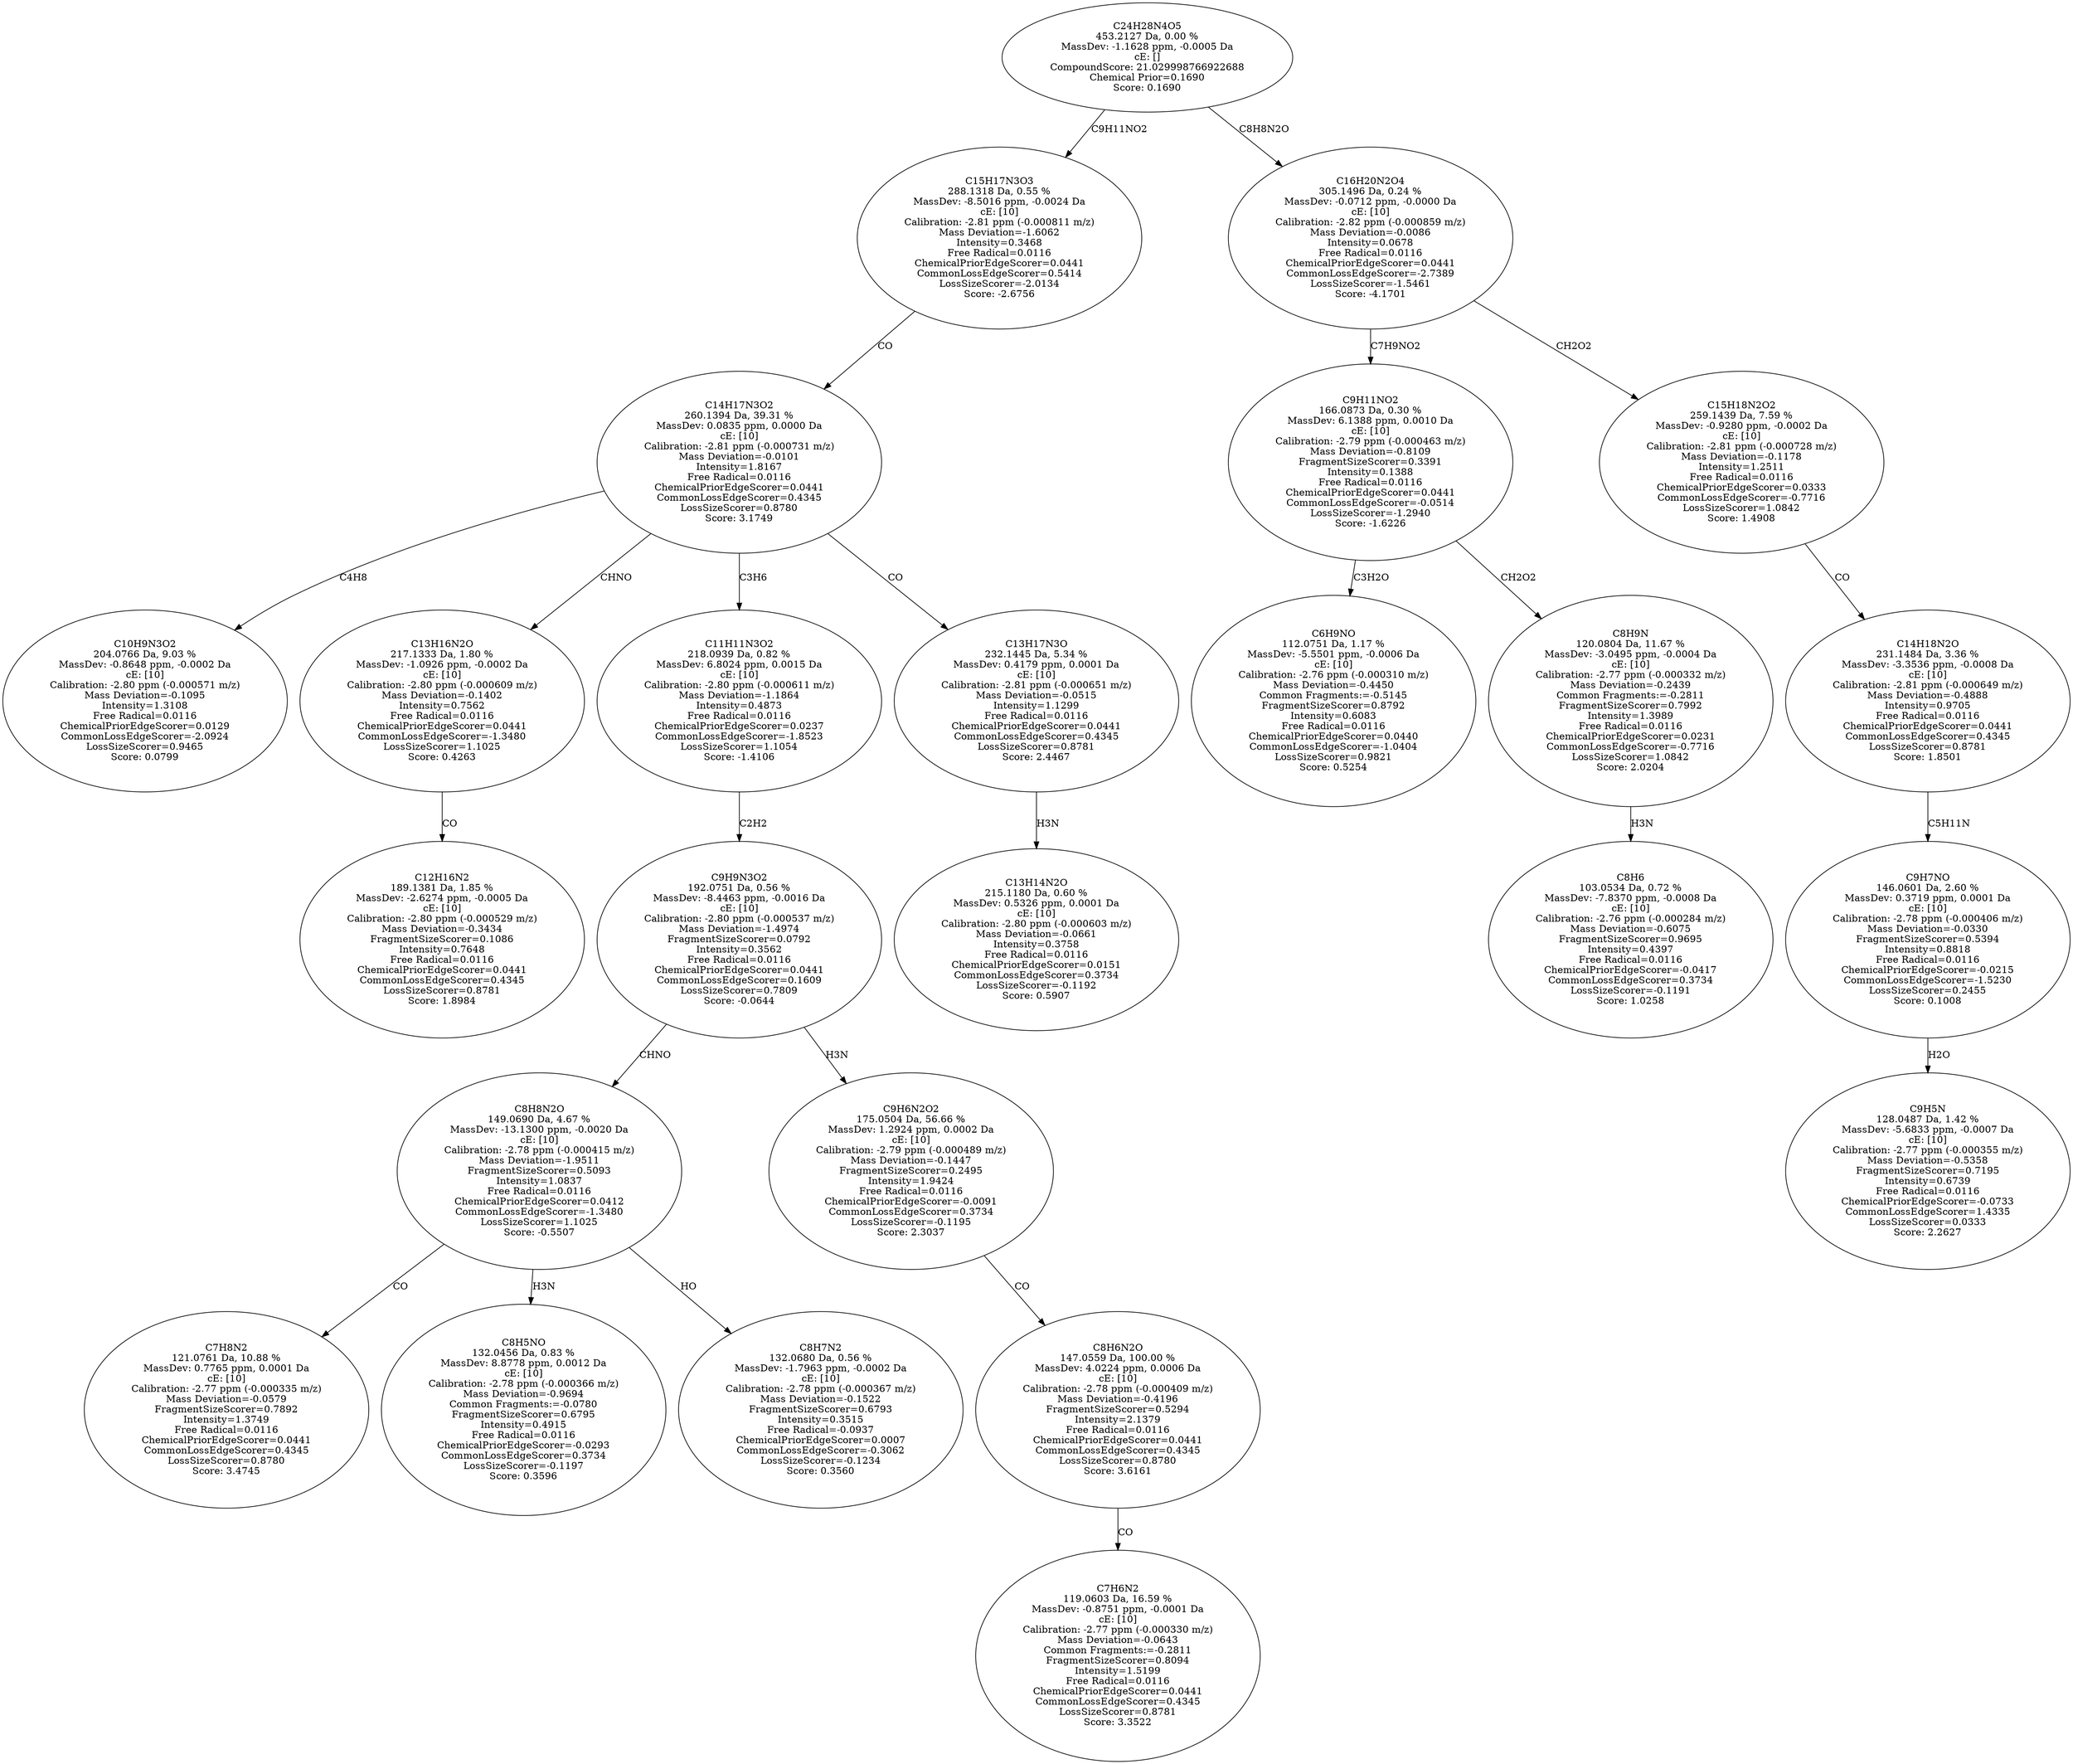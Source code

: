 strict digraph {
v1 [label="C10H9N3O2\n204.0766 Da, 9.03 %\nMassDev: -0.8648 ppm, -0.0002 Da\ncE: [10]\nCalibration: -2.80 ppm (-0.000571 m/z)\nMass Deviation=-0.1095\nIntensity=1.3108\nFree Radical=0.0116\nChemicalPriorEdgeScorer=0.0129\nCommonLossEdgeScorer=-2.0924\nLossSizeScorer=0.9465\nScore: 0.0799"];
v2 [label="C12H16N2\n189.1381 Da, 1.85 %\nMassDev: -2.6274 ppm, -0.0005 Da\ncE: [10]\nCalibration: -2.80 ppm (-0.000529 m/z)\nMass Deviation=-0.3434\nFragmentSizeScorer=0.1086\nIntensity=0.7648\nFree Radical=0.0116\nChemicalPriorEdgeScorer=0.0441\nCommonLossEdgeScorer=0.4345\nLossSizeScorer=0.8781\nScore: 1.8984"];
v3 [label="C13H16N2O\n217.1333 Da, 1.80 %\nMassDev: -1.0926 ppm, -0.0002 Da\ncE: [10]\nCalibration: -2.80 ppm (-0.000609 m/z)\nMass Deviation=-0.1402\nIntensity=0.7562\nFree Radical=0.0116\nChemicalPriorEdgeScorer=0.0441\nCommonLossEdgeScorer=-1.3480\nLossSizeScorer=1.1025\nScore: 0.4263"];
v4 [label="C7H8N2\n121.0761 Da, 10.88 %\nMassDev: 0.7765 ppm, 0.0001 Da\ncE: [10]\nCalibration: -2.77 ppm (-0.000335 m/z)\nMass Deviation=-0.0579\nFragmentSizeScorer=0.7892\nIntensity=1.3749\nFree Radical=0.0116\nChemicalPriorEdgeScorer=0.0441\nCommonLossEdgeScorer=0.4345\nLossSizeScorer=0.8780\nScore: 3.4745"];
v5 [label="C8H5NO\n132.0456 Da, 0.83 %\nMassDev: 8.8778 ppm, 0.0012 Da\ncE: [10]\nCalibration: -2.78 ppm (-0.000366 m/z)\nMass Deviation=-0.9694\nCommon Fragments:=-0.0780\nFragmentSizeScorer=0.6795\nIntensity=0.4915\nFree Radical=0.0116\nChemicalPriorEdgeScorer=-0.0293\nCommonLossEdgeScorer=0.3734\nLossSizeScorer=-0.1197\nScore: 0.3596"];
v6 [label="C8H7N2\n132.0680 Da, 0.56 %\nMassDev: -1.7963 ppm, -0.0002 Da\ncE: [10]\nCalibration: -2.78 ppm (-0.000367 m/z)\nMass Deviation=-0.1522\nFragmentSizeScorer=0.6793\nIntensity=0.3515\nFree Radical=-0.0937\nChemicalPriorEdgeScorer=0.0007\nCommonLossEdgeScorer=-0.3062\nLossSizeScorer=-0.1234\nScore: 0.3560"];
v7 [label="C8H8N2O\n149.0690 Da, 4.67 %\nMassDev: -13.1300 ppm, -0.0020 Da\ncE: [10]\nCalibration: -2.78 ppm (-0.000415 m/z)\nMass Deviation=-1.9511\nFragmentSizeScorer=0.5093\nIntensity=1.0837\nFree Radical=0.0116\nChemicalPriorEdgeScorer=0.0412\nCommonLossEdgeScorer=-1.3480\nLossSizeScorer=1.1025\nScore: -0.5507"];
v8 [label="C7H6N2\n119.0603 Da, 16.59 %\nMassDev: -0.8751 ppm, -0.0001 Da\ncE: [10]\nCalibration: -2.77 ppm (-0.000330 m/z)\nMass Deviation=-0.0643\nCommon Fragments:=-0.2811\nFragmentSizeScorer=0.8094\nIntensity=1.5199\nFree Radical=0.0116\nChemicalPriorEdgeScorer=0.0441\nCommonLossEdgeScorer=0.4345\nLossSizeScorer=0.8781\nScore: 3.3522"];
v9 [label="C8H6N2O\n147.0559 Da, 100.00 %\nMassDev: 4.0224 ppm, 0.0006 Da\ncE: [10]\nCalibration: -2.78 ppm (-0.000409 m/z)\nMass Deviation=-0.4196\nFragmentSizeScorer=0.5294\nIntensity=2.1379\nFree Radical=0.0116\nChemicalPriorEdgeScorer=0.0441\nCommonLossEdgeScorer=0.4345\nLossSizeScorer=0.8780\nScore: 3.6161"];
v10 [label="C9H6N2O2\n175.0504 Da, 56.66 %\nMassDev: 1.2924 ppm, 0.0002 Da\ncE: [10]\nCalibration: -2.79 ppm (-0.000489 m/z)\nMass Deviation=-0.1447\nFragmentSizeScorer=0.2495\nIntensity=1.9424\nFree Radical=0.0116\nChemicalPriorEdgeScorer=-0.0091\nCommonLossEdgeScorer=0.3734\nLossSizeScorer=-0.1195\nScore: 2.3037"];
v11 [label="C9H9N3O2\n192.0751 Da, 0.56 %\nMassDev: -8.4463 ppm, -0.0016 Da\ncE: [10]\nCalibration: -2.80 ppm (-0.000537 m/z)\nMass Deviation=-1.4974\nFragmentSizeScorer=0.0792\nIntensity=0.3562\nFree Radical=0.0116\nChemicalPriorEdgeScorer=0.0441\nCommonLossEdgeScorer=0.1609\nLossSizeScorer=0.7809\nScore: -0.0644"];
v12 [label="C11H11N3O2\n218.0939 Da, 0.82 %\nMassDev: 6.8024 ppm, 0.0015 Da\ncE: [10]\nCalibration: -2.80 ppm (-0.000611 m/z)\nMass Deviation=-1.1864\nIntensity=0.4873\nFree Radical=0.0116\nChemicalPriorEdgeScorer=0.0237\nCommonLossEdgeScorer=-1.8523\nLossSizeScorer=1.1054\nScore: -1.4106"];
v13 [label="C13H14N2O\n215.1180 Da, 0.60 %\nMassDev: 0.5326 ppm, 0.0001 Da\ncE: [10]\nCalibration: -2.80 ppm (-0.000603 m/z)\nMass Deviation=-0.0661\nIntensity=0.3758\nFree Radical=0.0116\nChemicalPriorEdgeScorer=0.0151\nCommonLossEdgeScorer=0.3734\nLossSizeScorer=-0.1192\nScore: 0.5907"];
v14 [label="C13H17N3O\n232.1445 Da, 5.34 %\nMassDev: 0.4179 ppm, 0.0001 Da\ncE: [10]\nCalibration: -2.81 ppm (-0.000651 m/z)\nMass Deviation=-0.0515\nIntensity=1.1299\nFree Radical=0.0116\nChemicalPriorEdgeScorer=0.0441\nCommonLossEdgeScorer=0.4345\nLossSizeScorer=0.8781\nScore: 2.4467"];
v15 [label="C14H17N3O2\n260.1394 Da, 39.31 %\nMassDev: 0.0835 ppm, 0.0000 Da\ncE: [10]\nCalibration: -2.81 ppm (-0.000731 m/z)\nMass Deviation=-0.0101\nIntensity=1.8167\nFree Radical=0.0116\nChemicalPriorEdgeScorer=0.0441\nCommonLossEdgeScorer=0.4345\nLossSizeScorer=0.8780\nScore: 3.1749"];
v16 [label="C15H17N3O3\n288.1318 Da, 0.55 %\nMassDev: -8.5016 ppm, -0.0024 Da\ncE: [10]\nCalibration: -2.81 ppm (-0.000811 m/z)\nMass Deviation=-1.6062\nIntensity=0.3468\nFree Radical=0.0116\nChemicalPriorEdgeScorer=0.0441\nCommonLossEdgeScorer=0.5414\nLossSizeScorer=-2.0134\nScore: -2.6756"];
v17 [label="C6H9NO\n112.0751 Da, 1.17 %\nMassDev: -5.5501 ppm, -0.0006 Da\ncE: [10]\nCalibration: -2.76 ppm (-0.000310 m/z)\nMass Deviation=-0.4450\nCommon Fragments:=-0.5145\nFragmentSizeScorer=0.8792\nIntensity=0.6083\nFree Radical=0.0116\nChemicalPriorEdgeScorer=0.0440\nCommonLossEdgeScorer=-1.0404\nLossSizeScorer=0.9821\nScore: 0.5254"];
v18 [label="C8H6\n103.0534 Da, 0.72 %\nMassDev: -7.8370 ppm, -0.0008 Da\ncE: [10]\nCalibration: -2.76 ppm (-0.000284 m/z)\nMass Deviation=-0.6075\nFragmentSizeScorer=0.9695\nIntensity=0.4397\nFree Radical=0.0116\nChemicalPriorEdgeScorer=-0.0417\nCommonLossEdgeScorer=0.3734\nLossSizeScorer=-0.1191\nScore: 1.0258"];
v19 [label="C8H9N\n120.0804 Da, 11.67 %\nMassDev: -3.0495 ppm, -0.0004 Da\ncE: [10]\nCalibration: -2.77 ppm (-0.000332 m/z)\nMass Deviation=-0.2439\nCommon Fragments:=-0.2811\nFragmentSizeScorer=0.7992\nIntensity=1.3989\nFree Radical=0.0116\nChemicalPriorEdgeScorer=0.0231\nCommonLossEdgeScorer=-0.7716\nLossSizeScorer=1.0842\nScore: 2.0204"];
v20 [label="C9H11NO2\n166.0873 Da, 0.30 %\nMassDev: 6.1388 ppm, 0.0010 Da\ncE: [10]\nCalibration: -2.79 ppm (-0.000463 m/z)\nMass Deviation=-0.8109\nFragmentSizeScorer=0.3391\nIntensity=0.1388\nFree Radical=0.0116\nChemicalPriorEdgeScorer=0.0441\nCommonLossEdgeScorer=-0.0514\nLossSizeScorer=-1.2940\nScore: -1.6226"];
v21 [label="C9H5N\n128.0487 Da, 1.42 %\nMassDev: -5.6833 ppm, -0.0007 Da\ncE: [10]\nCalibration: -2.77 ppm (-0.000355 m/z)\nMass Deviation=-0.5358\nFragmentSizeScorer=0.7195\nIntensity=0.6739\nFree Radical=0.0116\nChemicalPriorEdgeScorer=-0.0733\nCommonLossEdgeScorer=1.4335\nLossSizeScorer=0.0333\nScore: 2.2627"];
v22 [label="C9H7NO\n146.0601 Da, 2.60 %\nMassDev: 0.3719 ppm, 0.0001 Da\ncE: [10]\nCalibration: -2.78 ppm (-0.000406 m/z)\nMass Deviation=-0.0330\nFragmentSizeScorer=0.5394\nIntensity=0.8818\nFree Radical=0.0116\nChemicalPriorEdgeScorer=-0.0215\nCommonLossEdgeScorer=-1.5230\nLossSizeScorer=0.2455\nScore: 0.1008"];
v23 [label="C14H18N2O\n231.1484 Da, 3.36 %\nMassDev: -3.3536 ppm, -0.0008 Da\ncE: [10]\nCalibration: -2.81 ppm (-0.000649 m/z)\nMass Deviation=-0.4888\nIntensity=0.9705\nFree Radical=0.0116\nChemicalPriorEdgeScorer=0.0441\nCommonLossEdgeScorer=0.4345\nLossSizeScorer=0.8781\nScore: 1.8501"];
v24 [label="C15H18N2O2\n259.1439 Da, 7.59 %\nMassDev: -0.9280 ppm, -0.0002 Da\ncE: [10]\nCalibration: -2.81 ppm (-0.000728 m/z)\nMass Deviation=-0.1178\nIntensity=1.2511\nFree Radical=0.0116\nChemicalPriorEdgeScorer=0.0333\nCommonLossEdgeScorer=-0.7716\nLossSizeScorer=1.0842\nScore: 1.4908"];
v25 [label="C16H20N2O4\n305.1496 Da, 0.24 %\nMassDev: -0.0712 ppm, -0.0000 Da\ncE: [10]\nCalibration: -2.82 ppm (-0.000859 m/z)\nMass Deviation=-0.0086\nIntensity=0.0678\nFree Radical=0.0116\nChemicalPriorEdgeScorer=0.0441\nCommonLossEdgeScorer=-2.7389\nLossSizeScorer=-1.5461\nScore: -4.1701"];
v26 [label="C24H28N4O5\n453.2127 Da, 0.00 %\nMassDev: -1.1628 ppm, -0.0005 Da\ncE: []\nCompoundScore: 21.029998766922688\nChemical Prior=0.1690\nScore: 0.1690"];
v15 -> v1 [label="C4H8"];
v3 -> v2 [label="CO"];
v15 -> v3 [label="CHNO"];
v7 -> v4 [label="CO"];
v7 -> v5 [label="H3N"];
v7 -> v6 [label="HO"];
v11 -> v7 [label="CHNO"];
v9 -> v8 [label="CO"];
v10 -> v9 [label="CO"];
v11 -> v10 [label="H3N"];
v12 -> v11 [label="C2H2"];
v15 -> v12 [label="C3H6"];
v14 -> v13 [label="H3N"];
v15 -> v14 [label="CO"];
v16 -> v15 [label="CO"];
v26 -> v16 [label="C9H11NO2"];
v20 -> v17 [label="C3H2O"];
v19 -> v18 [label="H3N"];
v20 -> v19 [label="CH2O2"];
v25 -> v20 [label="C7H9NO2"];
v22 -> v21 [label="H2O"];
v23 -> v22 [label="C5H11N"];
v24 -> v23 [label="CO"];
v25 -> v24 [label="CH2O2"];
v26 -> v25 [label="C8H8N2O"];
}